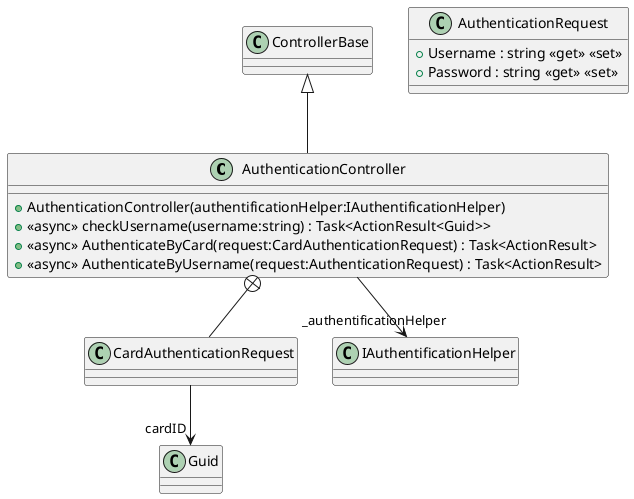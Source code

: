 @startuml
class AuthenticationController {
    + AuthenticationController(authentificationHelper:IAuthentificationHelper)
    + <<async>> checkUsername(username:string) : Task<ActionResult<Guid>>
    + <<async>> AuthenticateByCard(request:CardAuthenticationRequest) : Task<ActionResult>
    + <<async>> AuthenticateByUsername(request:AuthenticationRequest) : Task<ActionResult>
}
class AuthenticationRequest {
    + Username : string <<get>> <<set>>
    + Password : string <<get>> <<set>>
}
class CardAuthenticationRequest {
}
ControllerBase <|-- AuthenticationController
AuthenticationController --> "_authentificationHelper" IAuthentificationHelper
AuthenticationController +-- CardAuthenticationRequest
CardAuthenticationRequest --> "cardID" Guid
@enduml
